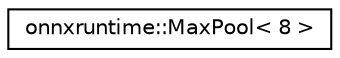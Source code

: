 digraph "Graphical Class Hierarchy"
{
  edge [fontname="Helvetica",fontsize="10",labelfontname="Helvetica",labelfontsize="10"];
  node [fontname="Helvetica",fontsize="10",shape=record];
  rankdir="LR";
  Node0 [label="onnxruntime::MaxPool\< 8 \>",height=0.2,width=0.4,color="black", fillcolor="white", style="filled",URL="$classonnxruntime_1_1MaxPool_3_018_01_4.html"];
}
